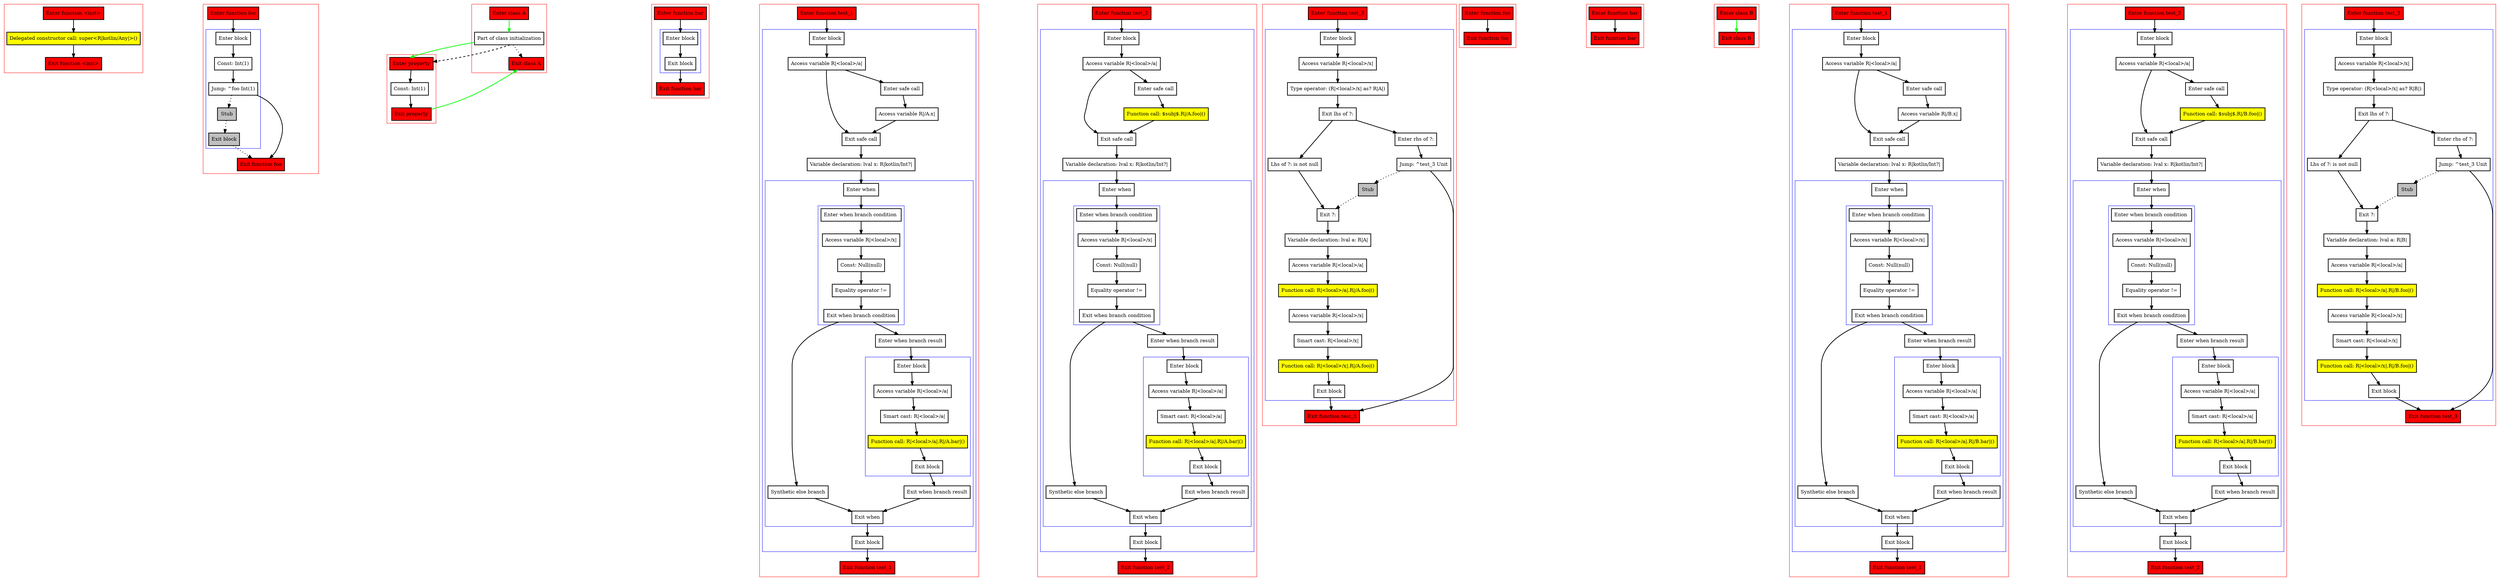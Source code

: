 digraph assignSafeCall_kt {
    graph [nodesep=3]
    node [shape=box penwidth=2]
    edge [penwidth=2]

    subgraph cluster_0 {
        color=red
        0 [label="Enter function <init>" style="filled" fillcolor=red];
        1 [label="Delegated constructor call: super<R|kotlin/Any|>()" style="filled" fillcolor=yellow];
        2 [label="Exit function <init>" style="filled" fillcolor=red];
    }
    0 -> {1};
    1 -> {2};

    subgraph cluster_1 {
        color=red
        3 [label="Enter function foo" style="filled" fillcolor=red];
        subgraph cluster_2 {
            color=blue
            4 [label="Enter block"];
            5 [label="Const: Int(1)"];
            6 [label="Jump: ^foo Int(1)"];
            7 [label="Stub" style="filled" fillcolor=gray];
            8 [label="Exit block" style="filled" fillcolor=gray];
        }
        9 [label="Exit function foo" style="filled" fillcolor=red];
    }
    3 -> {4};
    4 -> {5};
    5 -> {6};
    6 -> {9};
    6 -> {7} [style=dotted];
    7 -> {8} [style=dotted];
    8 -> {9} [style=dotted];

    subgraph cluster_3 {
        color=red
        10 [label="Enter property" style="filled" fillcolor=red];
        11 [label="Const: Int(1)"];
        12 [label="Exit property" style="filled" fillcolor=red];
    }
    10 -> {11};
    11 -> {12};
    12 -> {19} [color=green];

    subgraph cluster_4 {
        color=red
        13 [label="Enter function bar" style="filled" fillcolor=red];
        subgraph cluster_5 {
            color=blue
            14 [label="Enter block"];
            15 [label="Exit block"];
        }
        16 [label="Exit function bar" style="filled" fillcolor=red];
    }
    13 -> {14};
    14 -> {15};
    15 -> {16};

    subgraph cluster_6 {
        color=red
        17 [label="Enter class A" style="filled" fillcolor=red];
        18 [label="Part of class initialization"];
        19 [label="Exit class A" style="filled" fillcolor=red];
    }
    17 -> {18} [color=green];
    18 -> {19} [style=dotted];
    18 -> {10} [color=green];
    18 -> {10} [style=dashed];

    subgraph cluster_7 {
        color=red
        20 [label="Enter function test_1" style="filled" fillcolor=red];
        subgraph cluster_8 {
            color=blue
            21 [label="Enter block"];
            22 [label="Access variable R|<local>/a|"];
            23 [label="Enter safe call"];
            24 [label="Access variable R|/A.x|"];
            25 [label="Exit safe call"];
            26 [label="Variable declaration: lval x: R|kotlin/Int?|"];
            subgraph cluster_9 {
                color=blue
                27 [label="Enter when"];
                subgraph cluster_10 {
                    color=blue
                    28 [label="Enter when branch condition "];
                    29 [label="Access variable R|<local>/x|"];
                    30 [label="Const: Null(null)"];
                    31 [label="Equality operator !="];
                    32 [label="Exit when branch condition"];
                }
                33 [label="Synthetic else branch"];
                34 [label="Enter when branch result"];
                subgraph cluster_11 {
                    color=blue
                    35 [label="Enter block"];
                    36 [label="Access variable R|<local>/a|"];
                    37 [label="Smart cast: R|<local>/a|"];
                    38 [label="Function call: R|<local>/a|.R|/A.bar|()" style="filled" fillcolor=yellow];
                    39 [label="Exit block"];
                }
                40 [label="Exit when branch result"];
                41 [label="Exit when"];
            }
            42 [label="Exit block"];
        }
        43 [label="Exit function test_1" style="filled" fillcolor=red];
    }
    20 -> {21};
    21 -> {22};
    22 -> {23 25};
    23 -> {24};
    24 -> {25};
    25 -> {26};
    26 -> {27};
    27 -> {28};
    28 -> {29};
    29 -> {30};
    30 -> {31};
    31 -> {32};
    32 -> {34 33};
    33 -> {41};
    34 -> {35};
    35 -> {36};
    36 -> {37};
    37 -> {38};
    38 -> {39};
    39 -> {40};
    40 -> {41};
    41 -> {42};
    42 -> {43};

    subgraph cluster_12 {
        color=red
        44 [label="Enter function test_2" style="filled" fillcolor=red];
        subgraph cluster_13 {
            color=blue
            45 [label="Enter block"];
            46 [label="Access variable R|<local>/a|"];
            47 [label="Enter safe call"];
            48 [label="Function call: $subj$.R|/A.foo|()" style="filled" fillcolor=yellow];
            49 [label="Exit safe call"];
            50 [label="Variable declaration: lval x: R|kotlin/Int?|"];
            subgraph cluster_14 {
                color=blue
                51 [label="Enter when"];
                subgraph cluster_15 {
                    color=blue
                    52 [label="Enter when branch condition "];
                    53 [label="Access variable R|<local>/x|"];
                    54 [label="Const: Null(null)"];
                    55 [label="Equality operator !="];
                    56 [label="Exit when branch condition"];
                }
                57 [label="Synthetic else branch"];
                58 [label="Enter when branch result"];
                subgraph cluster_16 {
                    color=blue
                    59 [label="Enter block"];
                    60 [label="Access variable R|<local>/a|"];
                    61 [label="Smart cast: R|<local>/a|"];
                    62 [label="Function call: R|<local>/a|.R|/A.bar|()" style="filled" fillcolor=yellow];
                    63 [label="Exit block"];
                }
                64 [label="Exit when branch result"];
                65 [label="Exit when"];
            }
            66 [label="Exit block"];
        }
        67 [label="Exit function test_2" style="filled" fillcolor=red];
    }
    44 -> {45};
    45 -> {46};
    46 -> {47 49};
    47 -> {48};
    48 -> {49};
    49 -> {50};
    50 -> {51};
    51 -> {52};
    52 -> {53};
    53 -> {54};
    54 -> {55};
    55 -> {56};
    56 -> {58 57};
    57 -> {65};
    58 -> {59};
    59 -> {60};
    60 -> {61};
    61 -> {62};
    62 -> {63};
    63 -> {64};
    64 -> {65};
    65 -> {66};
    66 -> {67};

    subgraph cluster_17 {
        color=red
        68 [label="Enter function test_3" style="filled" fillcolor=red];
        subgraph cluster_18 {
            color=blue
            69 [label="Enter block"];
            70 [label="Access variable R|<local>/x|"];
            71 [label="Type operator: (R|<local>/x| as? R|A|)"];
            72 [label="Exit lhs of ?:"];
            73 [label="Enter rhs of ?:"];
            74 [label="Jump: ^test_3 Unit"];
            75 [label="Stub" style="filled" fillcolor=gray];
            76 [label="Lhs of ?: is not null"];
            77 [label="Exit ?:"];
            78 [label="Variable declaration: lval a: R|A|"];
            79 [label="Access variable R|<local>/a|"];
            80 [label="Function call: R|<local>/a|.R|/A.foo|()" style="filled" fillcolor=yellow];
            81 [label="Access variable R|<local>/x|"];
            82 [label="Smart cast: R|<local>/x|"];
            83 [label="Function call: R|<local>/x|.R|/A.foo|()" style="filled" fillcolor=yellow];
            84 [label="Exit block"];
        }
        85 [label="Exit function test_3" style="filled" fillcolor=red];
    }
    68 -> {69};
    69 -> {70};
    70 -> {71};
    71 -> {72};
    72 -> {76 73};
    73 -> {74};
    74 -> {85};
    74 -> {75} [style=dotted];
    75 -> {77} [style=dotted];
    76 -> {77};
    77 -> {78};
    78 -> {79};
    79 -> {80};
    80 -> {81};
    81 -> {82};
    82 -> {83};
    83 -> {84};
    84 -> {85};

    subgraph cluster_19 {
        color=red
        86 [label="Enter function foo" style="filled" fillcolor=red];
        87 [label="Exit function foo" style="filled" fillcolor=red];
    }
    86 -> {87};

    subgraph cluster_20 {
        color=red
        88 [label="Enter function bar" style="filled" fillcolor=red];
        89 [label="Exit function bar" style="filled" fillcolor=red];
    }
    88 -> {89};

    subgraph cluster_21 {
        color=red
        90 [label="Enter class B" style="filled" fillcolor=red];
        91 [label="Exit class B" style="filled" fillcolor=red];
    }
    90 -> {91} [color=green];

    subgraph cluster_22 {
        color=red
        92 [label="Enter function test_1" style="filled" fillcolor=red];
        subgraph cluster_23 {
            color=blue
            93 [label="Enter block"];
            94 [label="Access variable R|<local>/a|"];
            95 [label="Enter safe call"];
            96 [label="Access variable R|/B.x|"];
            97 [label="Exit safe call"];
            98 [label="Variable declaration: lval x: R|kotlin/Int?|"];
            subgraph cluster_24 {
                color=blue
                99 [label="Enter when"];
                subgraph cluster_25 {
                    color=blue
                    100 [label="Enter when branch condition "];
                    101 [label="Access variable R|<local>/x|"];
                    102 [label="Const: Null(null)"];
                    103 [label="Equality operator !="];
                    104 [label="Exit when branch condition"];
                }
                105 [label="Synthetic else branch"];
                106 [label="Enter when branch result"];
                subgraph cluster_26 {
                    color=blue
                    107 [label="Enter block"];
                    108 [label="Access variable R|<local>/a|"];
                    109 [label="Smart cast: R|<local>/a|"];
                    110 [label="Function call: R|<local>/a|.R|/B.bar|()" style="filled" fillcolor=yellow];
                    111 [label="Exit block"];
                }
                112 [label="Exit when branch result"];
                113 [label="Exit when"];
            }
            114 [label="Exit block"];
        }
        115 [label="Exit function test_1" style="filled" fillcolor=red];
    }
    92 -> {93};
    93 -> {94};
    94 -> {95 97};
    95 -> {96};
    96 -> {97};
    97 -> {98};
    98 -> {99};
    99 -> {100};
    100 -> {101};
    101 -> {102};
    102 -> {103};
    103 -> {104};
    104 -> {106 105};
    105 -> {113};
    106 -> {107};
    107 -> {108};
    108 -> {109};
    109 -> {110};
    110 -> {111};
    111 -> {112};
    112 -> {113};
    113 -> {114};
    114 -> {115};

    subgraph cluster_27 {
        color=red
        116 [label="Enter function test_2" style="filled" fillcolor=red];
        subgraph cluster_28 {
            color=blue
            117 [label="Enter block"];
            118 [label="Access variable R|<local>/a|"];
            119 [label="Enter safe call"];
            120 [label="Function call: $subj$.R|/B.foo|()" style="filled" fillcolor=yellow];
            121 [label="Exit safe call"];
            122 [label="Variable declaration: lval x: R|kotlin/Int?|"];
            subgraph cluster_29 {
                color=blue
                123 [label="Enter when"];
                subgraph cluster_30 {
                    color=blue
                    124 [label="Enter when branch condition "];
                    125 [label="Access variable R|<local>/x|"];
                    126 [label="Const: Null(null)"];
                    127 [label="Equality operator !="];
                    128 [label="Exit when branch condition"];
                }
                129 [label="Synthetic else branch"];
                130 [label="Enter when branch result"];
                subgraph cluster_31 {
                    color=blue
                    131 [label="Enter block"];
                    132 [label="Access variable R|<local>/a|"];
                    133 [label="Smart cast: R|<local>/a|"];
                    134 [label="Function call: R|<local>/a|.R|/B.bar|()" style="filled" fillcolor=yellow];
                    135 [label="Exit block"];
                }
                136 [label="Exit when branch result"];
                137 [label="Exit when"];
            }
            138 [label="Exit block"];
        }
        139 [label="Exit function test_2" style="filled" fillcolor=red];
    }
    116 -> {117};
    117 -> {118};
    118 -> {119 121};
    119 -> {120};
    120 -> {121};
    121 -> {122};
    122 -> {123};
    123 -> {124};
    124 -> {125};
    125 -> {126};
    126 -> {127};
    127 -> {128};
    128 -> {130 129};
    129 -> {137};
    130 -> {131};
    131 -> {132};
    132 -> {133};
    133 -> {134};
    134 -> {135};
    135 -> {136};
    136 -> {137};
    137 -> {138};
    138 -> {139};

    subgraph cluster_32 {
        color=red
        140 [label="Enter function test_3" style="filled" fillcolor=red];
        subgraph cluster_33 {
            color=blue
            141 [label="Enter block"];
            142 [label="Access variable R|<local>/x|"];
            143 [label="Type operator: (R|<local>/x| as? R|B|)"];
            144 [label="Exit lhs of ?:"];
            145 [label="Enter rhs of ?:"];
            146 [label="Jump: ^test_3 Unit"];
            147 [label="Stub" style="filled" fillcolor=gray];
            148 [label="Lhs of ?: is not null"];
            149 [label="Exit ?:"];
            150 [label="Variable declaration: lval a: R|B|"];
            151 [label="Access variable R|<local>/a|"];
            152 [label="Function call: R|<local>/a|.R|/B.foo|()" style="filled" fillcolor=yellow];
            153 [label="Access variable R|<local>/x|"];
            154 [label="Smart cast: R|<local>/x|"];
            155 [label="Function call: R|<local>/x|.R|/B.foo|()" style="filled" fillcolor=yellow];
            156 [label="Exit block"];
        }
        157 [label="Exit function test_3" style="filled" fillcolor=red];
    }
    140 -> {141};
    141 -> {142};
    142 -> {143};
    143 -> {144};
    144 -> {148 145};
    145 -> {146};
    146 -> {157};
    146 -> {147} [style=dotted];
    147 -> {149} [style=dotted];
    148 -> {149};
    149 -> {150};
    150 -> {151};
    151 -> {152};
    152 -> {153};
    153 -> {154};
    154 -> {155};
    155 -> {156};
    156 -> {157};

}
